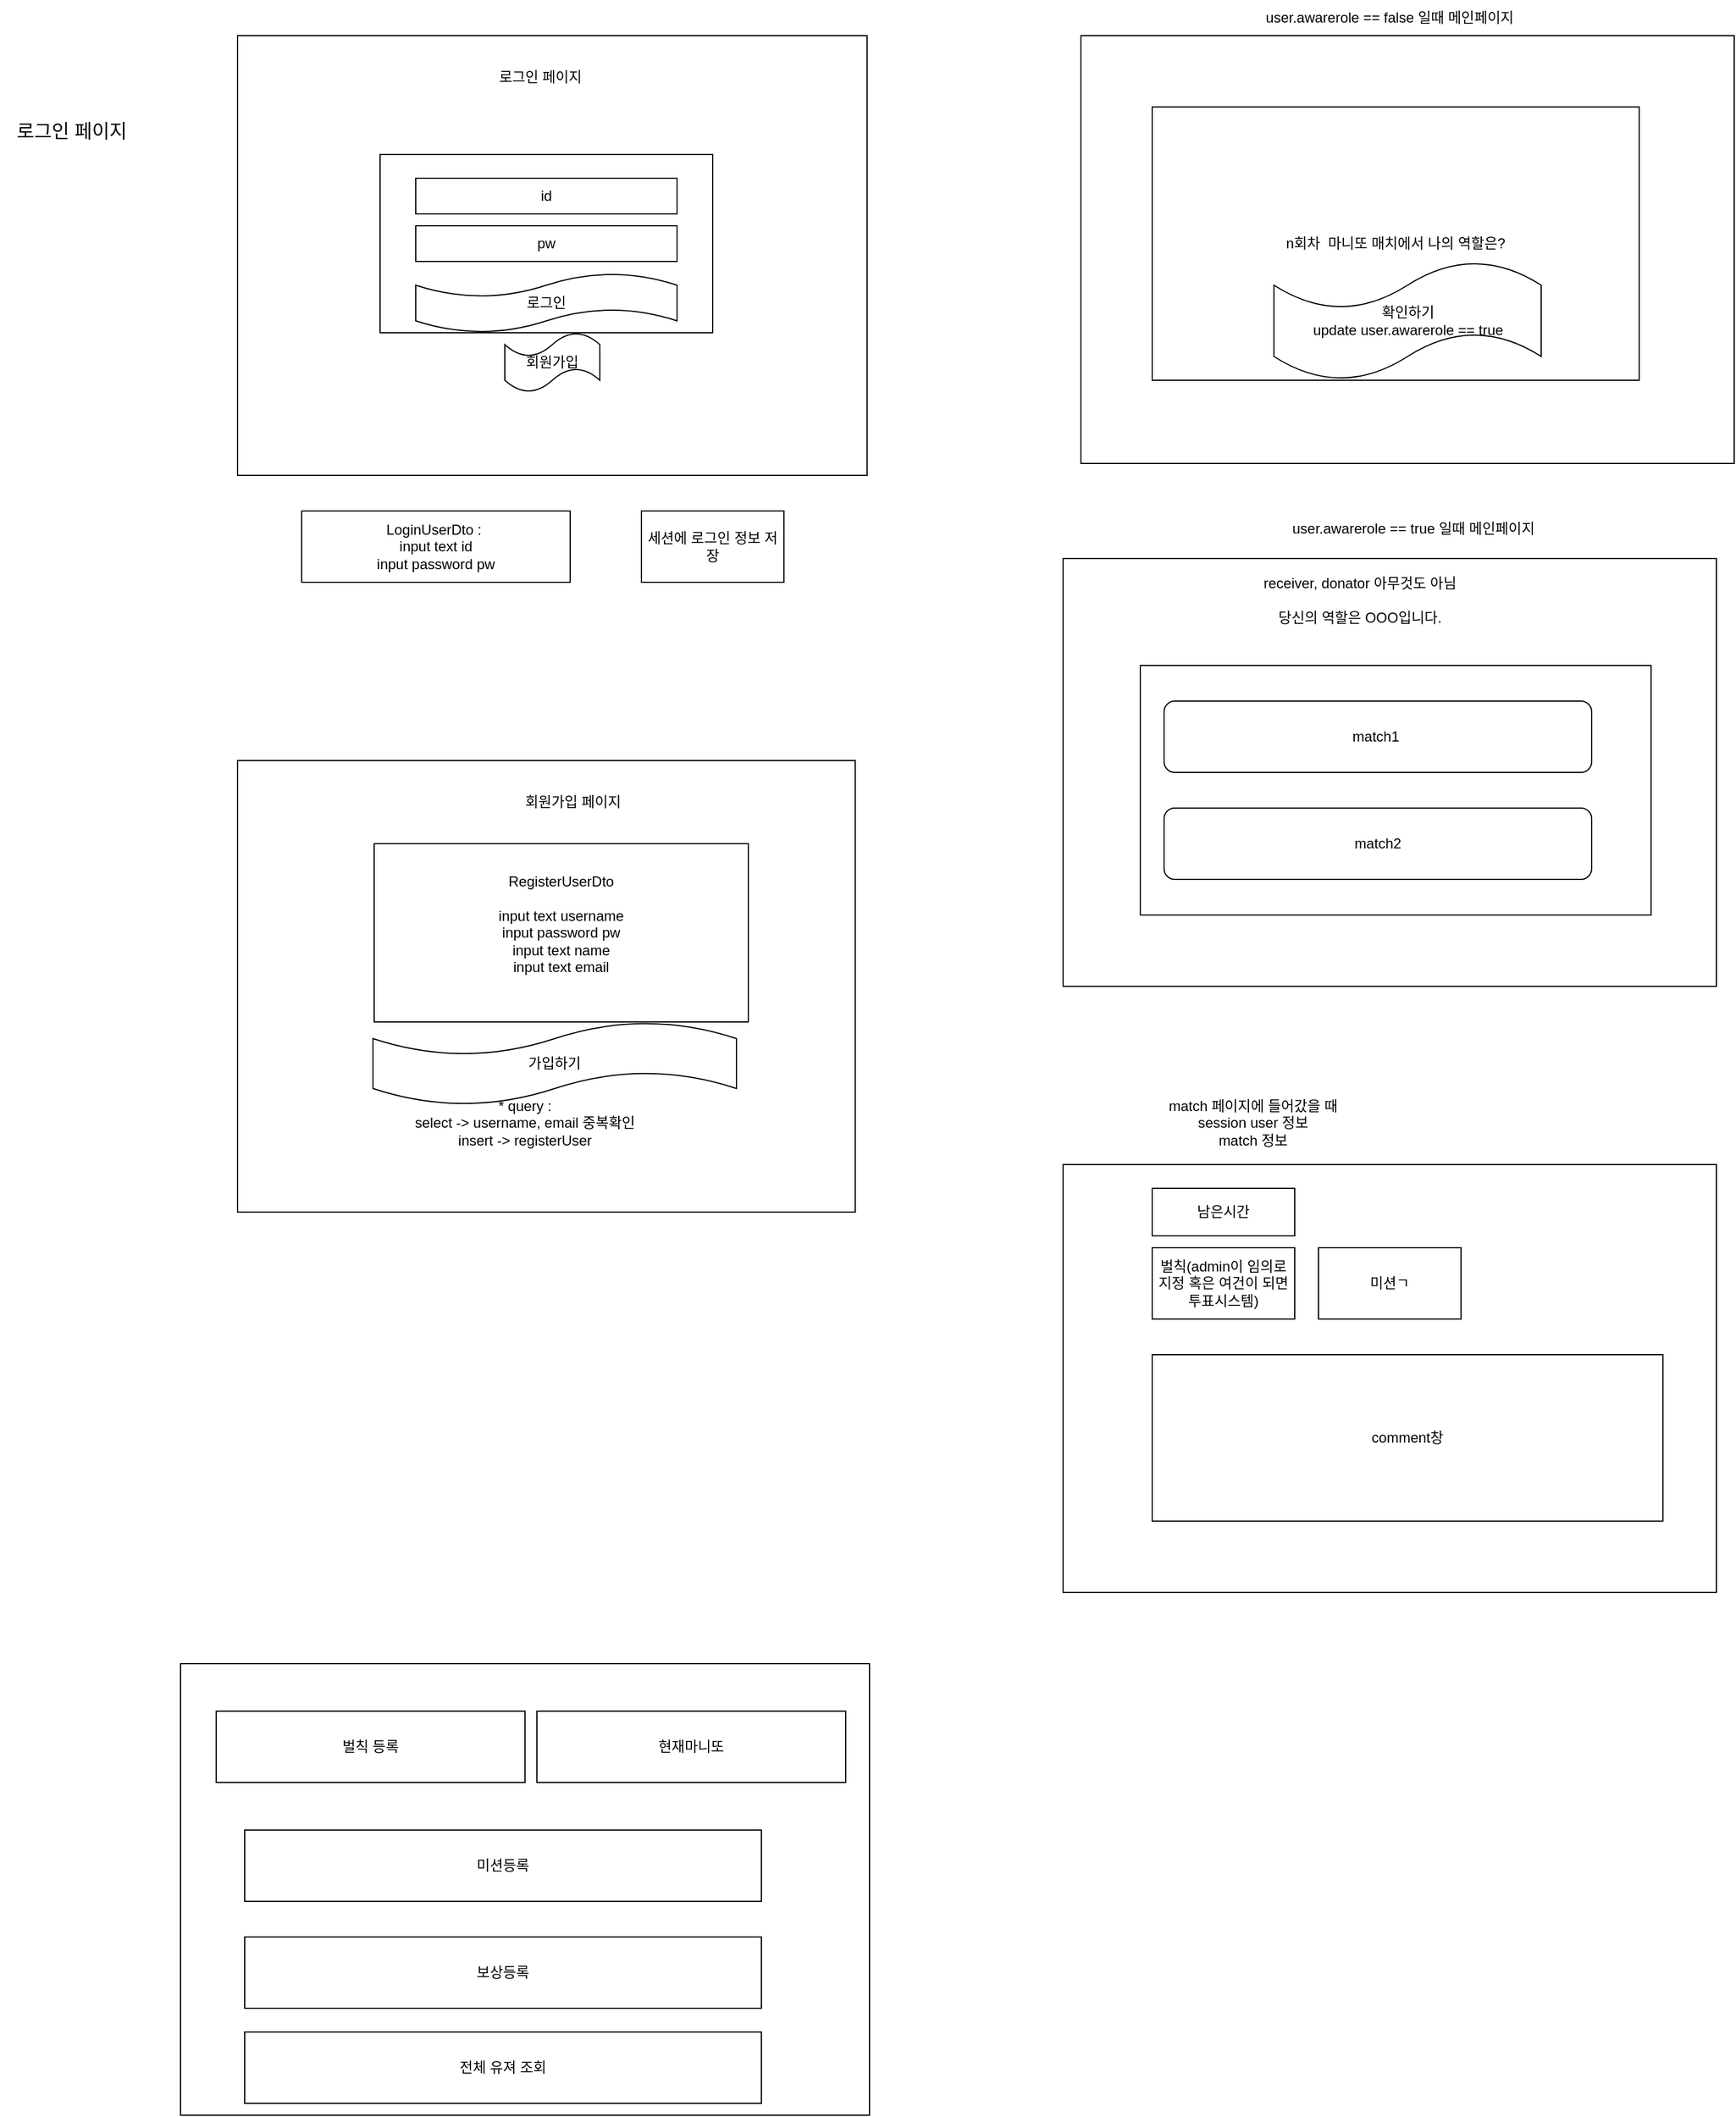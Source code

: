 <mxfile version="20.8.5" type="device" pages="6"><diagram id="23iRSUPoRavnBvh4doch" name="Page-1"><mxGraphModel dx="3354" dy="1836" grid="1" gridSize="10" guides="1" tooltips="1" connect="1" arrows="1" fold="1" page="1" pageScale="1" pageWidth="827" pageHeight="1169" math="0" shadow="0"><root><mxCell id="0"/><mxCell id="1" parent="0"/><mxCell id="2" value="" style="rounded=0;whiteSpace=wrap;html=1;" parent="1" vertex="1"><mxGeometry x="240" y="70" width="530" height="370" as="geometry"/></mxCell><mxCell id="3" value="로그인 페이지" style="text;html=1;strokeColor=none;fillColor=none;align=center;verticalAlign=middle;whiteSpace=wrap;rounded=0;" parent="1" vertex="1"><mxGeometry x="450" y="90" width="90" height="30" as="geometry"/></mxCell><mxCell id="4" value="" style="rounded=0;whiteSpace=wrap;html=1;" parent="1" vertex="1"><mxGeometry x="360" y="170" width="280" height="150" as="geometry"/></mxCell><mxCell id="5" value="id" style="rounded=0;whiteSpace=wrap;html=1;" parent="1" vertex="1"><mxGeometry x="390" y="190" width="220" height="30" as="geometry"/></mxCell><mxCell id="6" value="pw" style="rounded=0;whiteSpace=wrap;html=1;" parent="1" vertex="1"><mxGeometry x="390" y="230" width="220" height="30" as="geometry"/></mxCell><mxCell id="7" value="로그인" style="shape=tape;whiteSpace=wrap;html=1;" parent="1" vertex="1"><mxGeometry x="390" y="270" width="220" height="50" as="geometry"/></mxCell><mxCell id="8" value="회원가입" style="shape=tape;whiteSpace=wrap;html=1;" parent="1" vertex="1"><mxGeometry x="465" y="320" width="80" height="50" as="geometry"/></mxCell><mxCell id="9" value="LoginUserDto :&amp;nbsp;&lt;br&gt;input text id&lt;br&gt;input password pw" style="whiteSpace=wrap;html=1;" parent="1" vertex="1"><mxGeometry x="294" y="470" width="226" height="60" as="geometry"/></mxCell><mxCell id="10" value="" style="rounded=0;whiteSpace=wrap;html=1;" parent="1" vertex="1"><mxGeometry x="240" y="680" width="520" height="380" as="geometry"/></mxCell><mxCell id="11" value="회원가입 페이지" style="text;html=1;strokeColor=none;fillColor=none;align=center;verticalAlign=middle;whiteSpace=wrap;rounded=0;" parent="1" vertex="1"><mxGeometry x="475" y="700" width="95" height="30" as="geometry"/></mxCell><mxCell id="12" value="RegisterUserDto&lt;br&gt;&lt;br&gt;input text username&lt;br&gt;input password pw&lt;br&gt;input text name&lt;br&gt;input text email&lt;br&gt;&amp;nbsp;" style="rounded=0;whiteSpace=wrap;html=1;" parent="1" vertex="1"><mxGeometry x="355" y="750" width="315" height="150" as="geometry"/></mxCell><mxCell id="13" value="가입하기" style="shape=tape;whiteSpace=wrap;html=1;" parent="1" vertex="1"><mxGeometry x="354" y="900" width="306" height="70" as="geometry"/></mxCell><mxCell id="14" value="* query : &lt;br&gt;select -&amp;gt; username, email 중복확인&lt;br&gt;insert -&amp;gt; registerUser" style="text;html=1;strokeColor=none;fillColor=none;align=center;verticalAlign=middle;whiteSpace=wrap;rounded=0;" parent="1" vertex="1"><mxGeometry x="354" y="970" width="256" height="30" as="geometry"/></mxCell><mxCell id="15" value="" style="rounded=0;whiteSpace=wrap;html=1;" parent="1" vertex="1"><mxGeometry x="950" y="70" width="550" height="360" as="geometry"/></mxCell><mxCell id="16" value="세션에 로그인 정보 저장" style="whiteSpace=wrap;html=1;" parent="1" vertex="1"><mxGeometry x="580" y="470" width="120" height="60" as="geometry"/></mxCell><mxCell id="17" value="user.awarerole == false 일때 메인페이지" style="text;html=1;strokeColor=none;fillColor=none;align=center;verticalAlign=middle;whiteSpace=wrap;rounded=0;" parent="1" vertex="1"><mxGeometry x="1050" y="40" width="320" height="30" as="geometry"/></mxCell><mxCell id="18" value="n회차&amp;nbsp; 마니또 매치에서 나의 역할은?" style="rounded=0;whiteSpace=wrap;html=1;" parent="1" vertex="1"><mxGeometry x="1010" y="130" width="410" height="230" as="geometry"/></mxCell><mxCell id="19" value="확인하기&lt;br&gt;update user.awarerole == true" style="shape=tape;whiteSpace=wrap;html=1;" parent="1" vertex="1"><mxGeometry x="1112.5" y="260" width="225" height="100" as="geometry"/></mxCell><mxCell id="20" value="user.awarerole == true 일때 메인페이지" style="text;html=1;strokeColor=none;fillColor=none;align=center;verticalAlign=middle;whiteSpace=wrap;rounded=0;" parent="1" vertex="1"><mxGeometry x="1070" y="470" width="320" height="30" as="geometry"/></mxCell><mxCell id="21" value="" style="rounded=0;whiteSpace=wrap;html=1;" parent="1" vertex="1"><mxGeometry x="935" y="510" width="550" height="360" as="geometry"/></mxCell><mxCell id="22" value="receiver, donator 아무것도 아님&lt;br&gt;&lt;br&gt;당신의 역할은 OOO입니다." style="text;html=1;strokeColor=none;fillColor=none;align=center;verticalAlign=middle;whiteSpace=wrap;rounded=0;" parent="1" vertex="1"><mxGeometry x="1040" y="530" width="290" height="30" as="geometry"/></mxCell><mxCell id="23" value="" style="rounded=0;whiteSpace=wrap;html=1;" parent="1" vertex="1"><mxGeometry x="1000" y="600" width="430" height="210" as="geometry"/></mxCell><mxCell id="24" value="match1&amp;nbsp;" style="rounded=1;whiteSpace=wrap;html=1;" parent="1" vertex="1"><mxGeometry x="1020" y="630" width="360" height="60" as="geometry"/></mxCell><mxCell id="25" value="match2" style="rounded=1;whiteSpace=wrap;html=1;" parent="1" vertex="1"><mxGeometry x="1020" y="720" width="360" height="60" as="geometry"/></mxCell><mxCell id="26" value="" style="rounded=0;whiteSpace=wrap;html=1;" parent="1" vertex="1"><mxGeometry x="935" y="1020" width="550" height="360" as="geometry"/></mxCell><mxCell id="27" value="match 페이지에 들어갔을 때&lt;br&gt;session user 정보&lt;br&gt;match 정보" style="text;html=1;strokeColor=none;fillColor=none;align=center;verticalAlign=middle;whiteSpace=wrap;rounded=0;" parent="1" vertex="1"><mxGeometry x="930" y="970" width="330" height="30" as="geometry"/></mxCell><mxCell id="28" value="comment창" style="rounded=0;whiteSpace=wrap;html=1;" parent="1" vertex="1"><mxGeometry x="1010" y="1180" width="430" height="140" as="geometry"/></mxCell><mxCell id="29" value="벌칙(admin이 임의로 지정 혹은 여건이 되면 투표시스템)" style="rounded=0;whiteSpace=wrap;html=1;" parent="1" vertex="1"><mxGeometry x="1010" y="1090" width="120" height="60" as="geometry"/></mxCell><mxCell id="30" value="미션ㄱ" style="rounded=0;whiteSpace=wrap;html=1;" parent="1" vertex="1"><mxGeometry x="1150" y="1090" width="120" height="60" as="geometry"/></mxCell><mxCell id="31" value="남은시간" style="rounded=0;whiteSpace=wrap;html=1;" parent="1" vertex="1"><mxGeometry x="1010" y="1040" width="120" height="40" as="geometry"/></mxCell><mxCell id="32" value="" style="rounded=0;whiteSpace=wrap;html=1;" parent="1" vertex="1"><mxGeometry x="192" y="1440" width="580" height="380" as="geometry"/></mxCell><mxCell id="33" value="벌칙 등록" style="rounded=0;whiteSpace=wrap;html=1;" parent="1" vertex="1"><mxGeometry x="222" y="1480" width="260" height="60" as="geometry"/></mxCell><mxCell id="34" value="미션등록" style="rounded=0;whiteSpace=wrap;html=1;" parent="1" vertex="1"><mxGeometry x="246" y="1580" width="435" height="60" as="geometry"/></mxCell><mxCell id="35" value="보상등록" style="rounded=0;whiteSpace=wrap;html=1;" parent="1" vertex="1"><mxGeometry x="246" y="1670" width="435" height="60" as="geometry"/></mxCell><mxCell id="36" value="전체 유져 조회" style="rounded=0;whiteSpace=wrap;html=1;" parent="1" vertex="1"><mxGeometry x="246" y="1750" width="435" height="60" as="geometry"/></mxCell><mxCell id="37" value="현재마니또" style="rounded=0;whiteSpace=wrap;html=1;" parent="1" vertex="1"><mxGeometry x="492" y="1480" width="260" height="60" as="geometry"/></mxCell><mxCell id="0B3dXu99Qhf_Onf5iQ7D-37" value="&lt;font style=&quot;font-size: 16px;&quot;&gt;로그인 페이지&lt;/font&gt;" style="text;html=1;align=center;verticalAlign=middle;resizable=0;points=[];autosize=1;strokeColor=none;fillColor=none;" vertex="1" parent="1"><mxGeometry x="40" y="135" width="120" height="30" as="geometry"/></mxCell></root></mxGraphModel></diagram><diagram id="4mNTQO7juNZClHotM8ff" name="프레임"><mxGraphModel dx="4181" dy="1836" grid="1" gridSize="10" guides="1" tooltips="1" connect="1" arrows="1" fold="1" page="1" pageScale="1" pageWidth="827" pageHeight="1169" math="0" shadow="0"><root><mxCell id="0"/><mxCell id="1" parent="0"/><mxCell id="AnjMaQsSXVpKqBYSPPNh-2" value="페이지 프레임" style="text;html=1;align=center;verticalAlign=middle;resizable=0;points=[];autosize=1;strokeColor=none;fillColor=none;fontSize=16;" vertex="1" parent="1"><mxGeometry x="350" y="30" width="120" height="30" as="geometry"/></mxCell><mxCell id="AnjMaQsSXVpKqBYSPPNh-3" value="" style="rounded=0;whiteSpace=wrap;html=1;fontSize=16;" vertex="1" parent="1"><mxGeometry x="-120" y="130" width="1080" height="780" as="geometry"/></mxCell><mxCell id="AnjMaQsSXVpKqBYSPPNh-7" style="edgeStyle=orthogonalEdgeStyle;rounded=0;orthogonalLoop=1;jettySize=auto;html=1;exitX=1;exitY=0.5;exitDx=0;exitDy=0;fontSize=16;" edge="1" parent="1" source="AnjMaQsSXVpKqBYSPPNh-4"><mxGeometry relative="1" as="geometry"><mxPoint x="1140" y="195" as="targetPoint"/></mxGeometry></mxCell><mxCell id="AnjMaQsSXVpKqBYSPPNh-4" value="header" style="rounded=1;whiteSpace=wrap;html=1;fontSize=16;" vertex="1" parent="1"><mxGeometry x="-110" y="150" width="1050" height="90" as="geometry"/></mxCell><mxCell id="AnjMaQsSXVpKqBYSPPNh-9" style="edgeStyle=orthogonalEdgeStyle;rounded=0;orthogonalLoop=1;jettySize=auto;html=1;exitX=1;exitY=0.5;exitDx=0;exitDy=0;fontSize=16;" edge="1" parent="1" source="AnjMaQsSXVpKqBYSPPNh-5"><mxGeometry relative="1" as="geometry"><mxPoint x="1160" y="830" as="targetPoint"/></mxGeometry></mxCell><mxCell id="AnjMaQsSXVpKqBYSPPNh-5" value="footer" style="rounded=1;whiteSpace=wrap;html=1;fontSize=16;" vertex="1" parent="1"><mxGeometry x="-110" y="760" width="1050" height="140" as="geometry"/></mxCell><mxCell id="AnjMaQsSXVpKqBYSPPNh-8" value="&lt;ul&gt;&lt;li&gt;로고 및 서비스명&lt;/li&gt;&lt;li&gt;홈으로 이동 링크&lt;/li&gt;&lt;/ul&gt;&lt;p&gt;&lt;/p&gt;" style="text;html=1;strokeColor=none;fillColor=none;spacing=5;spacingTop=-20;whiteSpace=wrap;overflow=hidden;rounded=0;fontSize=16;" vertex="1" parent="1"><mxGeometry x="1200" y="170" width="190" height="60" as="geometry"/></mxCell><mxCell id="AnjMaQsSXVpKqBYSPPNh-12" value="&lt;ul&gt;&lt;li&gt;프로젝트 정보&lt;/li&gt;&lt;/ul&gt;&lt;p&gt;&lt;/p&gt;" style="text;html=1;strokeColor=none;fillColor=none;spacing=5;spacingTop=-20;whiteSpace=wrap;overflow=hidden;rounded=0;fontSize=16;" vertex="1" parent="1"><mxGeometry x="1180" y="810" width="190" height="60" as="geometry"/></mxCell><mxCell id="reh_7Vf4XwmfjQZg1P0A-9" value="body" style="rounded=1;whiteSpace=wrap;html=1;fontSize=16;" vertex="1" parent="1"><mxGeometry x="-110" y="250" width="1040" height="500" as="geometry"/></mxCell><mxCell id="kGAB_yHmhg3LmENd16qx-1" style="edgeStyle=orthogonalEdgeStyle;rounded=0;orthogonalLoop=1;jettySize=auto;html=1;fontSize=16;" edge="1" parent="1" source="kGAB_yHmhg3LmENd16qx-2"><mxGeometry relative="1" as="geometry"><mxPoint x="-610" y="310" as="targetPoint"/></mxGeometry></mxCell><mxCell id="kGAB_yHmhg3LmENd16qx-2" value="" style="shape=document;whiteSpace=wrap;html=1;boundedLbl=1;fontSize=16;" vertex="1" parent="1"><mxGeometry x="-780" y="270" width="120" height="80" as="geometry"/></mxCell><mxCell id="kGAB_yHmhg3LmENd16qx-3" value="input" style="text;html=1;align=center;verticalAlign=middle;resizable=0;points=[];autosize=1;strokeColor=none;fillColor=none;fontSize=16;" vertex="1" parent="1"><mxGeometry x="-590" y="295" width="60" height="30" as="geometry"/></mxCell><mxCell id="kGAB_yHmhg3LmENd16qx-4" style="edgeStyle=orthogonalEdgeStyle;rounded=0;orthogonalLoop=1;jettySize=auto;html=1;exitX=1;exitY=0.5;exitDx=0;exitDy=0;fontSize=16;" edge="1" parent="1" source="kGAB_yHmhg3LmENd16qx-5"><mxGeometry relative="1" as="geometry"><mxPoint x="-610" y="420" as="targetPoint"/></mxGeometry></mxCell><mxCell id="kGAB_yHmhg3LmENd16qx-5" value="" style="shape=hexagon;perimeter=hexagonPerimeter2;whiteSpace=wrap;html=1;fixedSize=1;fontSize=16;" vertex="1" parent="1"><mxGeometry x="-790" y="380" width="130" height="80" as="geometry"/></mxCell><mxCell id="kGAB_yHmhg3LmENd16qx-6" value="button" style="text;html=1;align=center;verticalAlign=middle;resizable=0;points=[];autosize=1;strokeColor=none;fillColor=none;fontSize=16;" vertex="1" parent="1"><mxGeometry x="-595" y="405" width="70" height="30" as="geometry"/></mxCell></root></mxGraphModel></diagram><diagram id="QRSBZpA_Lct_EclklToH" name="로그인"><mxGraphModel dx="4181" dy="1836" grid="1" gridSize="10" guides="1" tooltips="1" connect="1" arrows="1" fold="1" page="1" pageScale="1" pageWidth="827" pageHeight="1169" math="0" shadow="0"><root><mxCell id="0"/><mxCell id="1" parent="0"/><mxCell id="-F4wy3UN16RSqaIKvrzK-1" value="로그인 페이지" style="text;html=1;align=center;verticalAlign=middle;resizable=0;points=[];autosize=1;strokeColor=none;fillColor=none;fontSize=16;" vertex="1" parent="1"><mxGeometry x="350" y="30" width="120" height="30" as="geometry"/></mxCell><mxCell id="-F4wy3UN16RSqaIKvrzK-2" value="" style="rounded=0;whiteSpace=wrap;html=1;fontSize=16;" vertex="1" parent="1"><mxGeometry x="-120" y="130" width="1080" height="780" as="geometry"/></mxCell><mxCell id="-F4wy3UN16RSqaIKvrzK-4" value="header" style="rounded=1;whiteSpace=wrap;html=1;fontSize=16;" vertex="1" parent="1"><mxGeometry x="-110" y="150" width="1050" height="90" as="geometry"/></mxCell><mxCell id="-F4wy3UN16RSqaIKvrzK-6" value="footer" style="rounded=1;whiteSpace=wrap;html=1;fontSize=16;" vertex="1" parent="1"><mxGeometry x="-110" y="760" width="1050" height="140" as="geometry"/></mxCell><mxCell id="x5-NEqW7qYrtf67aH3S_-1" value="" style="rounded=1;whiteSpace=wrap;html=1;fontSize=16;" vertex="1" parent="1"><mxGeometry x="-110" y="250" width="1040" height="500" as="geometry"/></mxCell><mxCell id="x5-NEqW7qYrtf67aH3S_-2" value="" style="rounded=0;whiteSpace=wrap;html=1;fontSize=16;" vertex="1" parent="1"><mxGeometry x="140" y="260" width="560" height="480" as="geometry"/></mxCell><mxCell id="x5-NEqW7qYrtf67aH3S_-4" value="username" style="shape=document;whiteSpace=wrap;html=1;boundedLbl=1;fontSize=16;size=0.25;" vertex="1" parent="1"><mxGeometry x="190" y="290" width="460" height="80" as="geometry"/></mxCell><mxCell id="x5-NEqW7qYrtf67aH3S_-7" style="edgeStyle=orthogonalEdgeStyle;rounded=0;orthogonalLoop=1;jettySize=auto;html=1;fontSize=16;" edge="1" parent="1" source="x5-NEqW7qYrtf67aH3S_-6"><mxGeometry relative="1" as="geometry"><mxPoint x="-610" y="310" as="targetPoint"/></mxGeometry></mxCell><mxCell id="x5-NEqW7qYrtf67aH3S_-6" value="" style="shape=document;whiteSpace=wrap;html=1;boundedLbl=1;fontSize=16;" vertex="1" parent="1"><mxGeometry x="-780" y="270" width="120" height="80" as="geometry"/></mxCell><mxCell id="x5-NEqW7qYrtf67aH3S_-8" value="input" style="text;html=1;align=center;verticalAlign=middle;resizable=0;points=[];autosize=1;strokeColor=none;fillColor=none;fontSize=16;" vertex="1" parent="1"><mxGeometry x="-590" y="295" width="60" height="30" as="geometry"/></mxCell><mxCell id="x5-NEqW7qYrtf67aH3S_-10" style="edgeStyle=orthogonalEdgeStyle;rounded=0;orthogonalLoop=1;jettySize=auto;html=1;exitX=1;exitY=0.5;exitDx=0;exitDy=0;fontSize=16;" edge="1" parent="1" source="x5-NEqW7qYrtf67aH3S_-9"><mxGeometry relative="1" as="geometry"><mxPoint x="-610" y="420" as="targetPoint"/></mxGeometry></mxCell><mxCell id="x5-NEqW7qYrtf67aH3S_-9" value="" style="shape=hexagon;perimeter=hexagonPerimeter2;whiteSpace=wrap;html=1;fixedSize=1;fontSize=16;" vertex="1" parent="1"><mxGeometry x="-790" y="380" width="130" height="80" as="geometry"/></mxCell><mxCell id="x5-NEqW7qYrtf67aH3S_-11" value="button" style="text;html=1;align=center;verticalAlign=middle;resizable=0;points=[];autosize=1;strokeColor=none;fillColor=none;fontSize=16;" vertex="1" parent="1"><mxGeometry x="-595" y="405" width="70" height="30" as="geometry"/></mxCell><mxCell id="U0UGJf5Y4poM5ICWiE9I-1" value="password" style="shape=document;whiteSpace=wrap;html=1;boundedLbl=1;fontSize=16;size=0.25;" vertex="1" parent="1"><mxGeometry x="190" y="400" width="460" height="80" as="geometry"/></mxCell><mxCell id="U0UGJf5Y4poM5ICWiE9I-2" value="로그인" style="shape=hexagon;perimeter=hexagonPerimeter2;whiteSpace=wrap;html=1;fixedSize=1;fontSize=16;" vertex="1" parent="1"><mxGeometry x="190" y="585" width="460" height="45" as="geometry"/></mxCell><mxCell id="U0UGJf5Y4poM5ICWiE9I-3" value="회원가입" style="shape=hexagon;perimeter=hexagonPerimeter2;whiteSpace=wrap;html=1;fixedSize=1;fontSize=16;" vertex="1" parent="1"><mxGeometry x="190" y="640" width="460" height="50" as="geometry"/></mxCell><mxCell id="Wxz_BfyEDIiqr-9rNyxY-53" value="Login Form(UserLoginDto)" style="shape=table;startSize=30;container=1;collapsible=0;childLayout=tableLayout;fontSize=16;" vertex="1" parent="1"><mxGeometry x="1060" y="140" width="545" height="170" as="geometry"/></mxCell><mxCell id="Wxz_BfyEDIiqr-9rNyxY-54" value="" style="shape=tableRow;horizontal=0;startSize=0;swimlaneHead=0;swimlaneBody=0;strokeColor=inherit;top=0;left=0;bottom=0;right=0;collapsible=0;dropTarget=0;fillColor=none;points=[[0,0.5],[1,0.5]];portConstraint=eastwest;fontSize=16;" vertex="1" parent="Wxz_BfyEDIiqr-9rNyxY-53"><mxGeometry y="30" width="545" height="47" as="geometry"/></mxCell><mxCell id="Wxz_BfyEDIiqr-9rNyxY-55" value="property" style="shape=partialRectangle;html=1;whiteSpace=wrap;connectable=0;strokeColor=inherit;overflow=hidden;fillColor=none;top=0;left=0;bottom=0;right=0;pointerEvents=1;fontSize=16;" vertex="1" parent="Wxz_BfyEDIiqr-9rNyxY-54"><mxGeometry width="136" height="47" as="geometry"><mxRectangle width="136" height="47" as="alternateBounds"/></mxGeometry></mxCell><mxCell id="Wxz_BfyEDIiqr-9rNyxY-56" value="type" style="shape=partialRectangle;html=1;whiteSpace=wrap;connectable=0;strokeColor=inherit;overflow=hidden;fillColor=none;top=0;left=0;bottom=0;right=0;pointerEvents=1;fontSize=16;" vertex="1" parent="Wxz_BfyEDIiqr-9rNyxY-54"><mxGeometry x="136" width="137" height="47" as="geometry"><mxRectangle width="137" height="47" as="alternateBounds"/></mxGeometry></mxCell><mxCell id="Wxz_BfyEDIiqr-9rNyxY-57" value="id" style="shape=partialRectangle;html=1;whiteSpace=wrap;connectable=0;strokeColor=inherit;overflow=hidden;fillColor=none;top=0;left=0;bottom=0;right=0;pointerEvents=1;fontSize=16;" vertex="1" parent="Wxz_BfyEDIiqr-9rNyxY-54"><mxGeometry x="273" width="136" height="47" as="geometry"><mxRectangle width="136" height="47" as="alternateBounds"/></mxGeometry></mxCell><mxCell id="Wxz_BfyEDIiqr-9rNyxY-70" value="name" style="shape=partialRectangle;html=1;whiteSpace=wrap;connectable=0;strokeColor=inherit;overflow=hidden;fillColor=none;top=0;left=0;bottom=0;right=0;pointerEvents=1;fontSize=16;" vertex="1" parent="Wxz_BfyEDIiqr-9rNyxY-54"><mxGeometry x="409" width="136" height="47" as="geometry"><mxRectangle width="136" height="47" as="alternateBounds"/></mxGeometry></mxCell><mxCell id="Wxz_BfyEDIiqr-9rNyxY-58" value="" style="shape=tableRow;horizontal=0;startSize=0;swimlaneHead=0;swimlaneBody=0;strokeColor=inherit;top=0;left=0;bottom=0;right=0;collapsible=0;dropTarget=0;fillColor=none;points=[[0,0.5],[1,0.5]];portConstraint=eastwest;fontSize=16;" vertex="1" parent="Wxz_BfyEDIiqr-9rNyxY-53"><mxGeometry y="77" width="545" height="46" as="geometry"/></mxCell><mxCell id="Wxz_BfyEDIiqr-9rNyxY-59" value="String username" style="shape=partialRectangle;html=1;whiteSpace=wrap;connectable=0;strokeColor=inherit;overflow=hidden;fillColor=none;top=0;left=0;bottom=0;right=0;pointerEvents=1;fontSize=16;" vertex="1" parent="Wxz_BfyEDIiqr-9rNyxY-58"><mxGeometry width="136" height="46" as="geometry"><mxRectangle width="136" height="46" as="alternateBounds"/></mxGeometry></mxCell><mxCell id="Wxz_BfyEDIiqr-9rNyxY-60" value="text" style="shape=partialRectangle;html=1;whiteSpace=wrap;connectable=0;strokeColor=inherit;overflow=hidden;fillColor=none;top=0;left=0;bottom=0;right=0;pointerEvents=1;fontSize=16;" vertex="1" parent="Wxz_BfyEDIiqr-9rNyxY-58"><mxGeometry x="136" width="137" height="46" as="geometry"><mxRectangle width="137" height="46" as="alternateBounds"/></mxGeometry></mxCell><mxCell id="Wxz_BfyEDIiqr-9rNyxY-61" value="username" style="shape=partialRectangle;html=1;whiteSpace=wrap;connectable=0;strokeColor=inherit;overflow=hidden;fillColor=none;top=0;left=0;bottom=0;right=0;pointerEvents=1;fontSize=16;" vertex="1" parent="Wxz_BfyEDIiqr-9rNyxY-58"><mxGeometry x="273" width="136" height="46" as="geometry"><mxRectangle width="136" height="46" as="alternateBounds"/></mxGeometry></mxCell><mxCell id="Wxz_BfyEDIiqr-9rNyxY-71" value="username" style="shape=partialRectangle;html=1;whiteSpace=wrap;connectable=0;strokeColor=inherit;overflow=hidden;fillColor=none;top=0;left=0;bottom=0;right=0;pointerEvents=1;fontSize=16;" vertex="1" parent="Wxz_BfyEDIiqr-9rNyxY-58"><mxGeometry x="409" width="136" height="46" as="geometry"><mxRectangle width="136" height="46" as="alternateBounds"/></mxGeometry></mxCell><mxCell id="Wxz_BfyEDIiqr-9rNyxY-62" value="" style="shape=tableRow;horizontal=0;startSize=0;swimlaneHead=0;swimlaneBody=0;strokeColor=inherit;top=0;left=0;bottom=0;right=0;collapsible=0;dropTarget=0;fillColor=none;points=[[0,0.5],[1,0.5]];portConstraint=eastwest;fontSize=16;" vertex="1" parent="Wxz_BfyEDIiqr-9rNyxY-53"><mxGeometry y="123" width="545" height="47" as="geometry"/></mxCell><mxCell id="Wxz_BfyEDIiqr-9rNyxY-63" value="String password" style="shape=partialRectangle;html=1;whiteSpace=wrap;connectable=0;strokeColor=inherit;overflow=hidden;fillColor=none;top=0;left=0;bottom=0;right=0;pointerEvents=1;fontSize=16;" vertex="1" parent="Wxz_BfyEDIiqr-9rNyxY-62"><mxGeometry width="136" height="47" as="geometry"><mxRectangle width="136" height="47" as="alternateBounds"/></mxGeometry></mxCell><mxCell id="Wxz_BfyEDIiqr-9rNyxY-64" value="password" style="shape=partialRectangle;html=1;whiteSpace=wrap;connectable=0;strokeColor=inherit;overflow=hidden;fillColor=none;top=0;left=0;bottom=0;right=0;pointerEvents=1;fontSize=16;" vertex="1" parent="Wxz_BfyEDIiqr-9rNyxY-62"><mxGeometry x="136" width="137" height="47" as="geometry"><mxRectangle width="137" height="47" as="alternateBounds"/></mxGeometry></mxCell><mxCell id="Wxz_BfyEDIiqr-9rNyxY-65" value="password" style="shape=partialRectangle;html=1;whiteSpace=wrap;connectable=0;strokeColor=inherit;overflow=hidden;fillColor=none;top=0;left=0;bottom=0;right=0;pointerEvents=1;fontSize=16;" vertex="1" parent="Wxz_BfyEDIiqr-9rNyxY-62"><mxGeometry x="273" width="136" height="47" as="geometry"><mxRectangle width="136" height="47" as="alternateBounds"/></mxGeometry></mxCell><mxCell id="Wxz_BfyEDIiqr-9rNyxY-72" value="password" style="shape=partialRectangle;html=1;whiteSpace=wrap;connectable=0;strokeColor=inherit;overflow=hidden;fillColor=none;top=0;left=0;bottom=0;right=0;pointerEvents=1;fontSize=16;" vertex="1" parent="Wxz_BfyEDIiqr-9rNyxY-62"><mxGeometry x="409" width="136" height="47" as="geometry"><mxRectangle width="136" height="47" as="alternateBounds"/></mxGeometry></mxCell><mxCell id="Wxz_BfyEDIiqr-9rNyxY-74" value="Queries" style="text;html=1;align=left;verticalAlign=middle;resizable=0;points=[];autosize=1;strokeColor=none;fillColor=none;fontSize=21;" vertex="1" parent="1"><mxGeometry x="1080" y="395" width="100" height="40" as="geometry"/></mxCell><mxCell id="Wxz_BfyEDIiqr-9rNyxY-76" value="&lt;ul&gt;&lt;li&gt;아이디 및 패스워드 일치 확인&lt;/li&gt;&lt;ul&gt;&lt;li&gt;username을 통한 User 레코드 쿼리&lt;/li&gt;&lt;/ul&gt;&lt;/ul&gt;" style="text;html=1;strokeColor=none;fillColor=none;align=left;verticalAlign=middle;whiteSpace=wrap;rounded=0;fontSize=15;spacingTop=0;spacing=7;" vertex="1" parent="1"><mxGeometry x="1070" y="460" width="530" height="30" as="geometry"/></mxCell><mxCell id="Wxz_BfyEDIiqr-9rNyxY-77" value="Logics" style="text;html=1;align=left;verticalAlign=middle;resizable=0;points=[];autosize=1;strokeColor=none;fillColor=none;fontSize=21;" vertex="1" parent="1"><mxGeometry x="1080" y="617.5" width="80" height="40" as="geometry"/></mxCell><mxCell id="Wxz_BfyEDIiqr-9rNyxY-78" value="&lt;ul&gt;&lt;li&gt;로그인 성공시&amp;nbsp;&lt;/li&gt;&lt;ul&gt;&lt;li&gt;세션에 유저 정보(UserInfoDto) 저장&lt;/li&gt;&lt;li&gt;메인페이지로 이동&lt;/li&gt;&lt;/ul&gt;&lt;li&gt;로그인 실패&lt;/li&gt;&lt;ul&gt;&lt;li&gt;username을 통한 쿼리 결과 == null =&amp;gt;&amp;nbsp; NotFoundUserException&lt;/li&gt;&lt;li&gt;password 불일치 =&amp;gt; IncorrectPasswordException&lt;/li&gt;&lt;li&gt;페이지 이동 x&lt;/li&gt;&lt;/ul&gt;&lt;/ul&gt;" style="text;html=1;strokeColor=none;fillColor=none;align=left;verticalAlign=middle;whiteSpace=wrap;rounded=0;fontSize=15;spacingTop=0;spacing=7;" vertex="1" parent="1"><mxGeometry x="1070" y="682.5" width="530" height="217.5" as="geometry"/></mxCell></root></mxGraphModel></diagram><diagram name="회원가입 페이지" id="esKSxVU1elcJiOT8YqNV"><mxGraphModel dx="4181" dy="1836" grid="1" gridSize="10" guides="1" tooltips="1" connect="1" arrows="1" fold="1" page="1" pageScale="1" pageWidth="827" pageHeight="1169" math="0" shadow="0"><root><mxCell id="2vmJbiU1WiyQqRJiS45X-0"/><mxCell id="2vmJbiU1WiyQqRJiS45X-1" parent="2vmJbiU1WiyQqRJiS45X-0"/><mxCell id="2vmJbiU1WiyQqRJiS45X-2" value="회원가입 페이지" style="text;html=1;align=center;verticalAlign=middle;resizable=0;points=[];autosize=1;strokeColor=none;fillColor=none;fontSize=16;" vertex="1" parent="2vmJbiU1WiyQqRJiS45X-1"><mxGeometry x="340" y="30" width="140" height="30" as="geometry"/></mxCell><mxCell id="2vmJbiU1WiyQqRJiS45X-3" value="" style="rounded=0;whiteSpace=wrap;html=1;fontSize=16;" vertex="1" parent="2vmJbiU1WiyQqRJiS45X-1"><mxGeometry x="-120" y="130" width="1080" height="780" as="geometry"/></mxCell><mxCell id="2vmJbiU1WiyQqRJiS45X-4" value="header" style="rounded=1;whiteSpace=wrap;html=1;fontSize=16;" vertex="1" parent="2vmJbiU1WiyQqRJiS45X-1"><mxGeometry x="-110" y="150" width="1050" height="90" as="geometry"/></mxCell><mxCell id="2vmJbiU1WiyQqRJiS45X-5" value="footer" style="rounded=1;whiteSpace=wrap;html=1;fontSize=16;" vertex="1" parent="2vmJbiU1WiyQqRJiS45X-1"><mxGeometry x="-110" y="760" width="1050" height="140" as="geometry"/></mxCell><mxCell id="2vmJbiU1WiyQqRJiS45X-6" value="" style="rounded=1;whiteSpace=wrap;html=1;fontSize=16;" vertex="1" parent="2vmJbiU1WiyQqRJiS45X-1"><mxGeometry x="-110" y="250" width="1040" height="500" as="geometry"/></mxCell><mxCell id="2vmJbiU1WiyQqRJiS45X-7" value="" style="rounded=0;whiteSpace=wrap;html=1;fontSize=16;" vertex="1" parent="2vmJbiU1WiyQqRJiS45X-1"><mxGeometry x="140" y="260" width="560" height="480" as="geometry"/></mxCell><mxCell id="2vmJbiU1WiyQqRJiS45X-8" value="username" style="shape=document;whiteSpace=wrap;html=1;boundedLbl=1;fontSize=16;size=0.25;" vertex="1" parent="2vmJbiU1WiyQqRJiS45X-1"><mxGeometry x="190" y="290" width="460" height="50" as="geometry"/></mxCell><mxCell id="2vmJbiU1WiyQqRJiS45X-9" style="edgeStyle=orthogonalEdgeStyle;rounded=0;orthogonalLoop=1;jettySize=auto;html=1;fontSize=16;" edge="1" parent="2vmJbiU1WiyQqRJiS45X-1" source="2vmJbiU1WiyQqRJiS45X-10"><mxGeometry relative="1" as="geometry"><mxPoint x="-610" y="310" as="targetPoint"/></mxGeometry></mxCell><mxCell id="2vmJbiU1WiyQqRJiS45X-10" value="" style="shape=document;whiteSpace=wrap;html=1;boundedLbl=1;fontSize=16;" vertex="1" parent="2vmJbiU1WiyQqRJiS45X-1"><mxGeometry x="-780" y="270" width="120" height="80" as="geometry"/></mxCell><mxCell id="2vmJbiU1WiyQqRJiS45X-11" value="input" style="text;html=1;align=center;verticalAlign=middle;resizable=0;points=[];autosize=1;strokeColor=none;fillColor=none;fontSize=16;" vertex="1" parent="2vmJbiU1WiyQqRJiS45X-1"><mxGeometry x="-590" y="295" width="60" height="30" as="geometry"/></mxCell><mxCell id="2vmJbiU1WiyQqRJiS45X-12" style="edgeStyle=orthogonalEdgeStyle;rounded=0;orthogonalLoop=1;jettySize=auto;html=1;exitX=1;exitY=0.5;exitDx=0;exitDy=0;fontSize=16;" edge="1" parent="2vmJbiU1WiyQqRJiS45X-1" source="2vmJbiU1WiyQqRJiS45X-13"><mxGeometry relative="1" as="geometry"><mxPoint x="-610" y="420" as="targetPoint"/></mxGeometry></mxCell><mxCell id="2vmJbiU1WiyQqRJiS45X-13" value="" style="shape=hexagon;perimeter=hexagonPerimeter2;whiteSpace=wrap;html=1;fixedSize=1;fontSize=16;" vertex="1" parent="2vmJbiU1WiyQqRJiS45X-1"><mxGeometry x="-790" y="380" width="130" height="80" as="geometry"/></mxCell><mxCell id="2vmJbiU1WiyQqRJiS45X-14" value="button" style="text;html=1;align=center;verticalAlign=middle;resizable=0;points=[];autosize=1;strokeColor=none;fillColor=none;fontSize=16;" vertex="1" parent="2vmJbiU1WiyQqRJiS45X-1"><mxGeometry x="-595" y="405" width="70" height="30" as="geometry"/></mxCell><mxCell id="2vmJbiU1WiyQqRJiS45X-17" value="가입 버튼" style="shape=hexagon;perimeter=hexagonPerimeter2;whiteSpace=wrap;html=1;fixedSize=1;fontSize=16;" vertex="1" parent="2vmJbiU1WiyQqRJiS45X-1"><mxGeometry x="190" y="682.5" width="460" height="50" as="geometry"/></mxCell><mxCell id="2vmJbiU1WiyQqRJiS45X-18" value="Register Form(RegisterUserDto)" style="shape=table;startSize=30;container=1;collapsible=0;childLayout=tableLayout;fontSize=16;" vertex="1" parent="2vmJbiU1WiyQqRJiS45X-1"><mxGeometry x="1060" y="140" width="545" height="264" as="geometry"/></mxCell><mxCell id="2vmJbiU1WiyQqRJiS45X-19" value="" style="shape=tableRow;horizontal=0;startSize=0;swimlaneHead=0;swimlaneBody=0;strokeColor=inherit;top=0;left=0;bottom=0;right=0;collapsible=0;dropTarget=0;fillColor=none;points=[[0,0.5],[1,0.5]];portConstraint=eastwest;fontSize=16;" vertex="1" parent="2vmJbiU1WiyQqRJiS45X-18"><mxGeometry y="30" width="545" height="47" as="geometry"/></mxCell><mxCell id="2vmJbiU1WiyQqRJiS45X-20" value="property" style="shape=partialRectangle;html=1;whiteSpace=wrap;connectable=0;strokeColor=inherit;overflow=hidden;fillColor=none;top=0;left=0;bottom=0;right=0;pointerEvents=1;fontSize=16;" vertex="1" parent="2vmJbiU1WiyQqRJiS45X-19"><mxGeometry width="136" height="47" as="geometry"><mxRectangle width="136" height="47" as="alternateBounds"/></mxGeometry></mxCell><mxCell id="2vmJbiU1WiyQqRJiS45X-21" value="type" style="shape=partialRectangle;html=1;whiteSpace=wrap;connectable=0;strokeColor=inherit;overflow=hidden;fillColor=none;top=0;left=0;bottom=0;right=0;pointerEvents=1;fontSize=16;" vertex="1" parent="2vmJbiU1WiyQqRJiS45X-19"><mxGeometry x="136" width="137" height="47" as="geometry"><mxRectangle width="137" height="47" as="alternateBounds"/></mxGeometry></mxCell><mxCell id="2vmJbiU1WiyQqRJiS45X-22" value="id" style="shape=partialRectangle;html=1;whiteSpace=wrap;connectable=0;strokeColor=inherit;overflow=hidden;fillColor=none;top=0;left=0;bottom=0;right=0;pointerEvents=1;fontSize=16;" vertex="1" parent="2vmJbiU1WiyQqRJiS45X-19"><mxGeometry x="273" width="136" height="47" as="geometry"><mxRectangle width="136" height="47" as="alternateBounds"/></mxGeometry></mxCell><mxCell id="2vmJbiU1WiyQqRJiS45X-23" value="name" style="shape=partialRectangle;html=1;whiteSpace=wrap;connectable=0;strokeColor=inherit;overflow=hidden;fillColor=none;top=0;left=0;bottom=0;right=0;pointerEvents=1;fontSize=16;" vertex="1" parent="2vmJbiU1WiyQqRJiS45X-19"><mxGeometry x="409" width="136" height="47" as="geometry"><mxRectangle width="136" height="47" as="alternateBounds"/></mxGeometry></mxCell><mxCell id="2vmJbiU1WiyQqRJiS45X-24" value="" style="shape=tableRow;horizontal=0;startSize=0;swimlaneHead=0;swimlaneBody=0;strokeColor=inherit;top=0;left=0;bottom=0;right=0;collapsible=0;dropTarget=0;fillColor=none;points=[[0,0.5],[1,0.5]];portConstraint=eastwest;fontSize=16;" vertex="1" parent="2vmJbiU1WiyQqRJiS45X-18"><mxGeometry y="77" width="545" height="46" as="geometry"/></mxCell><mxCell id="2vmJbiU1WiyQqRJiS45X-25" value="String username" style="shape=partialRectangle;html=1;whiteSpace=wrap;connectable=0;strokeColor=inherit;overflow=hidden;fillColor=none;top=0;left=0;bottom=0;right=0;pointerEvents=1;fontSize=16;" vertex="1" parent="2vmJbiU1WiyQqRJiS45X-24"><mxGeometry width="136" height="46" as="geometry"><mxRectangle width="136" height="46" as="alternateBounds"/></mxGeometry></mxCell><mxCell id="2vmJbiU1WiyQqRJiS45X-26" value="text" style="shape=partialRectangle;html=1;whiteSpace=wrap;connectable=0;strokeColor=inherit;overflow=hidden;fillColor=none;top=0;left=0;bottom=0;right=0;pointerEvents=1;fontSize=16;" vertex="1" parent="2vmJbiU1WiyQqRJiS45X-24"><mxGeometry x="136" width="137" height="46" as="geometry"><mxRectangle width="137" height="46" as="alternateBounds"/></mxGeometry></mxCell><mxCell id="2vmJbiU1WiyQqRJiS45X-27" value="username" style="shape=partialRectangle;html=1;whiteSpace=wrap;connectable=0;strokeColor=inherit;overflow=hidden;fillColor=none;top=0;left=0;bottom=0;right=0;pointerEvents=1;fontSize=16;" vertex="1" parent="2vmJbiU1WiyQqRJiS45X-24"><mxGeometry x="273" width="136" height="46" as="geometry"><mxRectangle width="136" height="46" as="alternateBounds"/></mxGeometry></mxCell><mxCell id="2vmJbiU1WiyQqRJiS45X-28" value="username" style="shape=partialRectangle;html=1;whiteSpace=wrap;connectable=0;strokeColor=inherit;overflow=hidden;fillColor=none;top=0;left=0;bottom=0;right=0;pointerEvents=1;fontSize=16;" vertex="1" parent="2vmJbiU1WiyQqRJiS45X-24"><mxGeometry x="409" width="136" height="46" as="geometry"><mxRectangle width="136" height="46" as="alternateBounds"/></mxGeometry></mxCell><mxCell id="2vmJbiU1WiyQqRJiS45X-29" value="" style="shape=tableRow;horizontal=0;startSize=0;swimlaneHead=0;swimlaneBody=0;strokeColor=inherit;top=0;left=0;bottom=0;right=0;collapsible=0;dropTarget=0;fillColor=none;points=[[0,0.5],[1,0.5]];portConstraint=eastwest;fontSize=16;" vertex="1" parent="2vmJbiU1WiyQqRJiS45X-18"><mxGeometry y="123" width="545" height="47" as="geometry"/></mxCell><mxCell id="2vmJbiU1WiyQqRJiS45X-30" value="String password" style="shape=partialRectangle;html=1;whiteSpace=wrap;connectable=0;strokeColor=inherit;overflow=hidden;fillColor=none;top=0;left=0;bottom=0;right=0;pointerEvents=1;fontSize=16;" vertex="1" parent="2vmJbiU1WiyQqRJiS45X-29"><mxGeometry width="136" height="47" as="geometry"><mxRectangle width="136" height="47" as="alternateBounds"/></mxGeometry></mxCell><mxCell id="2vmJbiU1WiyQqRJiS45X-31" value="password" style="shape=partialRectangle;html=1;whiteSpace=wrap;connectable=0;strokeColor=inherit;overflow=hidden;fillColor=none;top=0;left=0;bottom=0;right=0;pointerEvents=1;fontSize=16;" vertex="1" parent="2vmJbiU1WiyQqRJiS45X-29"><mxGeometry x="136" width="137" height="47" as="geometry"><mxRectangle width="137" height="47" as="alternateBounds"/></mxGeometry></mxCell><mxCell id="2vmJbiU1WiyQqRJiS45X-32" value="password" style="shape=partialRectangle;html=1;whiteSpace=wrap;connectable=0;strokeColor=inherit;overflow=hidden;fillColor=none;top=0;left=0;bottom=0;right=0;pointerEvents=1;fontSize=16;" vertex="1" parent="2vmJbiU1WiyQqRJiS45X-29"><mxGeometry x="273" width="136" height="47" as="geometry"><mxRectangle width="136" height="47" as="alternateBounds"/></mxGeometry></mxCell><mxCell id="2vmJbiU1WiyQqRJiS45X-33" value="password" style="shape=partialRectangle;html=1;whiteSpace=wrap;connectable=0;strokeColor=inherit;overflow=hidden;fillColor=none;top=0;left=0;bottom=0;right=0;pointerEvents=1;fontSize=16;" vertex="1" parent="2vmJbiU1WiyQqRJiS45X-29"><mxGeometry x="409" width="136" height="47" as="geometry"><mxRectangle width="136" height="47" as="alternateBounds"/></mxGeometry></mxCell><mxCell id="_qKPkDBz-2FR-usxbYHZ-0" value="" style="shape=tableRow;horizontal=0;startSize=0;swimlaneHead=0;swimlaneBody=0;strokeColor=inherit;top=0;left=0;bottom=0;right=0;collapsible=0;dropTarget=0;fillColor=none;points=[[0,0.5],[1,0.5]];portConstraint=eastwest;fontSize=16;" vertex="1" parent="2vmJbiU1WiyQqRJiS45X-18"><mxGeometry y="170" width="545" height="47" as="geometry"/></mxCell><mxCell id="_qKPkDBz-2FR-usxbYHZ-1" value="String name" style="shape=partialRectangle;html=1;whiteSpace=wrap;connectable=0;strokeColor=inherit;overflow=hidden;fillColor=none;top=0;left=0;bottom=0;right=0;pointerEvents=1;fontSize=16;" vertex="1" parent="_qKPkDBz-2FR-usxbYHZ-0"><mxGeometry width="136" height="47" as="geometry"><mxRectangle width="136" height="47" as="alternateBounds"/></mxGeometry></mxCell><mxCell id="_qKPkDBz-2FR-usxbYHZ-2" value="text" style="shape=partialRectangle;html=1;whiteSpace=wrap;connectable=0;strokeColor=inherit;overflow=hidden;fillColor=none;top=0;left=0;bottom=0;right=0;pointerEvents=1;fontSize=16;" vertex="1" parent="_qKPkDBz-2FR-usxbYHZ-0"><mxGeometry x="136" width="137" height="47" as="geometry"><mxRectangle width="137" height="47" as="alternateBounds"/></mxGeometry></mxCell><mxCell id="_qKPkDBz-2FR-usxbYHZ-3" value="name" style="shape=partialRectangle;html=1;whiteSpace=wrap;connectable=0;strokeColor=inherit;overflow=hidden;fillColor=none;top=0;left=0;bottom=0;right=0;pointerEvents=1;fontSize=16;" vertex="1" parent="_qKPkDBz-2FR-usxbYHZ-0"><mxGeometry x="273" width="136" height="47" as="geometry"><mxRectangle width="136" height="47" as="alternateBounds"/></mxGeometry></mxCell><mxCell id="_qKPkDBz-2FR-usxbYHZ-4" value="name" style="shape=partialRectangle;html=1;whiteSpace=wrap;connectable=0;strokeColor=inherit;overflow=hidden;fillColor=none;top=0;left=0;bottom=0;right=0;pointerEvents=1;fontSize=16;" vertex="1" parent="_qKPkDBz-2FR-usxbYHZ-0"><mxGeometry x="409" width="136" height="47" as="geometry"><mxRectangle width="136" height="47" as="alternateBounds"/></mxGeometry></mxCell><mxCell id="_qKPkDBz-2FR-usxbYHZ-5" value="" style="shape=tableRow;horizontal=0;startSize=0;swimlaneHead=0;swimlaneBody=0;strokeColor=inherit;top=0;left=0;bottom=0;right=0;collapsible=0;dropTarget=0;fillColor=none;points=[[0,0.5],[1,0.5]];portConstraint=eastwest;fontSize=16;" vertex="1" parent="2vmJbiU1WiyQqRJiS45X-18"><mxGeometry y="217" width="545" height="47" as="geometry"/></mxCell><mxCell id="_qKPkDBz-2FR-usxbYHZ-6" value="String email" style="shape=partialRectangle;html=1;whiteSpace=wrap;connectable=0;strokeColor=inherit;overflow=hidden;fillColor=none;top=0;left=0;bottom=0;right=0;pointerEvents=1;fontSize=16;" vertex="1" parent="_qKPkDBz-2FR-usxbYHZ-5"><mxGeometry width="136" height="47" as="geometry"><mxRectangle width="136" height="47" as="alternateBounds"/></mxGeometry></mxCell><mxCell id="_qKPkDBz-2FR-usxbYHZ-7" value="email" style="shape=partialRectangle;html=1;whiteSpace=wrap;connectable=0;strokeColor=inherit;overflow=hidden;fillColor=none;top=0;left=0;bottom=0;right=0;pointerEvents=1;fontSize=16;" vertex="1" parent="_qKPkDBz-2FR-usxbYHZ-5"><mxGeometry x="136" width="137" height="47" as="geometry"><mxRectangle width="137" height="47" as="alternateBounds"/></mxGeometry></mxCell><mxCell id="_qKPkDBz-2FR-usxbYHZ-8" value="email" style="shape=partialRectangle;html=1;whiteSpace=wrap;connectable=0;strokeColor=inherit;overflow=hidden;fillColor=none;top=0;left=0;bottom=0;right=0;pointerEvents=1;fontSize=16;" vertex="1" parent="_qKPkDBz-2FR-usxbYHZ-5"><mxGeometry x="273" width="136" height="47" as="geometry"><mxRectangle width="136" height="47" as="alternateBounds"/></mxGeometry></mxCell><mxCell id="_qKPkDBz-2FR-usxbYHZ-9" value="email" style="shape=partialRectangle;html=1;whiteSpace=wrap;connectable=0;strokeColor=inherit;overflow=hidden;fillColor=none;top=0;left=0;bottom=0;right=0;pointerEvents=1;fontSize=16;" vertex="1" parent="_qKPkDBz-2FR-usxbYHZ-5"><mxGeometry x="409" width="136" height="47" as="geometry"><mxRectangle width="136" height="47" as="alternateBounds"/></mxGeometry></mxCell><mxCell id="2vmJbiU1WiyQqRJiS45X-34" value="Queries" style="text;html=1;align=left;verticalAlign=middle;resizable=0;points=[];autosize=1;strokeColor=none;fillColor=none;fontSize=21;" vertex="1" parent="2vmJbiU1WiyQqRJiS45X-1"><mxGeometry x="1080" y="432" width="100" height="40" as="geometry"/></mxCell><mxCell id="2vmJbiU1WiyQqRJiS45X-35" value="&lt;ul&gt;&lt;li&gt;아이디 exist 쿼리&lt;/li&gt;&lt;li&gt;이메일 exist 쿼리&lt;/li&gt;&lt;li&gt;insert user 쿼리&lt;/li&gt;&lt;/ul&gt;" style="text;html=1;strokeColor=none;fillColor=none;align=left;verticalAlign=middle;whiteSpace=wrap;rounded=0;fontSize=15;spacingTop=0;spacing=7;" vertex="1" parent="2vmJbiU1WiyQqRJiS45X-1"><mxGeometry x="1070" y="497" width="530" height="100" as="geometry"/></mxCell><mxCell id="2vmJbiU1WiyQqRJiS45X-36" value="Logics" style="text;html=1;align=left;verticalAlign=middle;resizable=0;points=[];autosize=1;strokeColor=none;fillColor=none;fontSize=21;" vertex="1" parent="2vmJbiU1WiyQqRJiS45X-1"><mxGeometry x="1080" y="617.5" width="80" height="40" as="geometry"/></mxCell><mxCell id="2vmJbiU1WiyQqRJiS45X-37" value="&lt;ul&gt;&lt;li&gt;로그인 성공시 세션에 유저 정보(UserInfoDto) 저장&lt;/li&gt;&lt;li&gt;로그인 실패&lt;/li&gt;&lt;ul&gt;&lt;li&gt;username을 통한 쿼리 결과 == null =&amp;gt;&amp;nbsp; NotFoundUserException&lt;/li&gt;&lt;li&gt;password 불일치 =&amp;gt; IncorrectPasswordException&lt;/li&gt;&lt;/ul&gt;&lt;/ul&gt;" style="text;html=1;strokeColor=none;fillColor=none;align=left;verticalAlign=middle;whiteSpace=wrap;rounded=0;fontSize=15;spacingTop=0;spacing=7;" vertex="1" parent="2vmJbiU1WiyQqRJiS45X-1"><mxGeometry x="1070" y="682.5" width="530" height="227.5" as="geometry"/></mxCell><mxCell id="m5eZyXaoq_kbr9F0Ihp1-0" value="password" style="shape=document;whiteSpace=wrap;html=1;boundedLbl=1;fontSize=16;size=0.25;" vertex="1" parent="2vmJbiU1WiyQqRJiS45X-1"><mxGeometry x="190" y="388" width="460" height="50" as="geometry"/></mxCell><mxCell id="m5eZyXaoq_kbr9F0Ihp1-1" value="name" style="shape=document;whiteSpace=wrap;html=1;boundedLbl=1;fontSize=16;size=0.25;" vertex="1" parent="2vmJbiU1WiyQqRJiS45X-1"><mxGeometry x="190" y="487" width="460" height="50" as="geometry"/></mxCell><mxCell id="m5eZyXaoq_kbr9F0Ihp1-2" value="email" style="shape=document;whiteSpace=wrap;html=1;boundedLbl=1;fontSize=16;size=0.25;" vertex="1" parent="2vmJbiU1WiyQqRJiS45X-1"><mxGeometry x="190" y="585" width="460" height="50" as="geometry"/></mxCell></root></mxGraphModel></diagram><diagram name="역할 확인 페이지" id="N_NZq4bnd4DXQmmR5_80"><mxGraphModel dx="4181" dy="1836" grid="1" gridSize="10" guides="1" tooltips="1" connect="1" arrows="1" fold="1" page="1" pageScale="1" pageWidth="827" pageHeight="1169" math="0" shadow="0"><root><mxCell id="uBULjZ9LkuXJT9TyiyY8-0"/><mxCell id="uBULjZ9LkuXJT9TyiyY8-1" parent="uBULjZ9LkuXJT9TyiyY8-0"/><mxCell id="uBULjZ9LkuXJT9TyiyY8-2" value="역할 확인 페이지" style="text;html=1;align=center;verticalAlign=middle;resizable=0;points=[];autosize=1;strokeColor=none;fillColor=none;fontSize=16;" vertex="1" parent="uBULjZ9LkuXJT9TyiyY8-1"><mxGeometry x="340" y="30" width="140" height="30" as="geometry"/></mxCell><mxCell id="SVLquEc1nxNYsDZYVz7y-3" style="edgeStyle=orthogonalEdgeStyle;rounded=0;orthogonalLoop=1;jettySize=auto;html=1;entryX=0.5;entryY=0;entryDx=0;entryDy=0;fontSize=15;" edge="1" parent="uBULjZ9LkuXJT9TyiyY8-1" source="uBULjZ9LkuXJT9TyiyY8-3" target="lOFmHX6Us38OKK29qu1Y-4"><mxGeometry relative="1" as="geometry"/></mxCell><mxCell id="uBULjZ9LkuXJT9TyiyY8-3" value="" style="rounded=0;whiteSpace=wrap;html=1;fontSize=16;" vertex="1" parent="uBULjZ9LkuXJT9TyiyY8-1"><mxGeometry x="-120" y="130" width="1080" height="780" as="geometry"/></mxCell><mxCell id="uBULjZ9LkuXJT9TyiyY8-6" value="" style="rounded=1;whiteSpace=wrap;html=1;fontSize=16;" vertex="1" parent="uBULjZ9LkuXJT9TyiyY8-1"><mxGeometry x="-110" y="170" width="1040" height="700" as="geometry"/></mxCell><mxCell id="uBULjZ9LkuXJT9TyiyY8-9" style="edgeStyle=orthogonalEdgeStyle;rounded=0;orthogonalLoop=1;jettySize=auto;html=1;fontSize=16;" edge="1" parent="uBULjZ9LkuXJT9TyiyY8-1" source="uBULjZ9LkuXJT9TyiyY8-10"><mxGeometry relative="1" as="geometry"><mxPoint x="-610" y="310" as="targetPoint"/></mxGeometry></mxCell><mxCell id="uBULjZ9LkuXJT9TyiyY8-10" value="" style="shape=document;whiteSpace=wrap;html=1;boundedLbl=1;fontSize=16;" vertex="1" parent="uBULjZ9LkuXJT9TyiyY8-1"><mxGeometry x="-780" y="270" width="120" height="80" as="geometry"/></mxCell><mxCell id="uBULjZ9LkuXJT9TyiyY8-11" value="input" style="text;html=1;align=center;verticalAlign=middle;resizable=0;points=[];autosize=1;strokeColor=none;fillColor=none;fontSize=16;" vertex="1" parent="uBULjZ9LkuXJT9TyiyY8-1"><mxGeometry x="-590" y="295" width="60" height="30" as="geometry"/></mxCell><mxCell id="uBULjZ9LkuXJT9TyiyY8-12" style="edgeStyle=orthogonalEdgeStyle;rounded=0;orthogonalLoop=1;jettySize=auto;html=1;exitX=1;exitY=0.5;exitDx=0;exitDy=0;fontSize=16;" edge="1" parent="uBULjZ9LkuXJT9TyiyY8-1" source="uBULjZ9LkuXJT9TyiyY8-13"><mxGeometry relative="1" as="geometry"><mxPoint x="-610" y="420" as="targetPoint"/></mxGeometry></mxCell><mxCell id="uBULjZ9LkuXJT9TyiyY8-13" value="" style="shape=hexagon;perimeter=hexagonPerimeter2;whiteSpace=wrap;html=1;fixedSize=1;fontSize=16;" vertex="1" parent="uBULjZ9LkuXJT9TyiyY8-1"><mxGeometry x="-790" y="380" width="130" height="80" as="geometry"/></mxCell><mxCell id="uBULjZ9LkuXJT9TyiyY8-14" value="button" style="text;html=1;align=center;verticalAlign=middle;resizable=0;points=[];autosize=1;strokeColor=none;fillColor=none;fontSize=16;" vertex="1" parent="uBULjZ9LkuXJT9TyiyY8-1"><mxGeometry x="-595" y="405" width="70" height="30" as="geometry"/></mxCell><mxCell id="uBULjZ9LkuXJT9TyiyY8-32" value="Queries" style="text;html=1;align=left;verticalAlign=middle;resizable=0;points=[];autosize=1;strokeColor=none;fillColor=none;fontSize=21;" vertex="1" parent="uBULjZ9LkuXJT9TyiyY8-1"><mxGeometry x="1080" y="395" width="100" height="40" as="geometry"/></mxCell><mxCell id="uBULjZ9LkuXJT9TyiyY8-33" value="&lt;ul&gt;&lt;li&gt;update user.aware_role&amp;nbsp;&lt;/li&gt;&lt;li&gt;select match where archive = false&lt;/li&gt;&lt;/ul&gt;" style="text;html=1;strokeColor=none;fillColor=none;align=left;verticalAlign=middle;whiteSpace=wrap;rounded=0;fontSize=15;spacingTop=0;spacing=7;" vertex="1" parent="uBULjZ9LkuXJT9TyiyY8-1"><mxGeometry x="1070" y="460" width="530" height="30" as="geometry"/></mxCell><mxCell id="uBULjZ9LkuXJT9TyiyY8-34" value="Logics" style="text;html=1;align=left;verticalAlign=middle;resizable=0;points=[];autosize=1;strokeColor=none;fillColor=none;fontSize=21;" vertex="1" parent="uBULjZ9LkuXJT9TyiyY8-1"><mxGeometry x="1080" y="617.5" width="80" height="40" as="geometry"/></mxCell><mxCell id="uBULjZ9LkuXJT9TyiyY8-35" value="&lt;ul&gt;&lt;li&gt;세션에서 유저 정보 객체를 가져온다&lt;/li&gt;&lt;li&gt;역할 확인 버튼 클릭시 user.arare_role == false =&amp;gt; true&lt;/li&gt;&lt;li&gt;역할(없음/reveiver/donoator)를 보여준다&lt;/li&gt;&lt;li&gt;역할확인 쿼리&lt;/li&gt;&lt;/ul&gt;" style="text;html=1;strokeColor=none;fillColor=none;align=left;verticalAlign=middle;whiteSpace=wrap;rounded=0;fontSize=15;spacingTop=0;spacing=7;" vertex="1" parent="uBULjZ9LkuXJT9TyiyY8-1"><mxGeometry x="1070" y="682.5" width="530" height="227.5" as="geometry"/></mxCell><mxCell id="lOFmHX6Us38OKK29qu1Y-4" value="" style="rounded=0;whiteSpace=wrap;html=1;fontSize=16;" vertex="1" parent="uBULjZ9LkuXJT9TyiyY8-1"><mxGeometry x="-120" y="1070" width="1080" height="780" as="geometry"/></mxCell><mxCell id="lOFmHX6Us38OKK29qu1Y-5" value="header" style="rounded=1;whiteSpace=wrap;html=1;fontSize=16;" vertex="1" parent="uBULjZ9LkuXJT9TyiyY8-1"><mxGeometry x="-110" y="1090" width="1050" height="90" as="geometry"/></mxCell><mxCell id="lOFmHX6Us38OKK29qu1Y-6" value="footer" style="rounded=1;whiteSpace=wrap;html=1;fontSize=16;" vertex="1" parent="uBULjZ9LkuXJT9TyiyY8-1"><mxGeometry x="-110" y="1700" width="1050" height="140" as="geometry"/></mxCell><mxCell id="lOFmHX6Us38OKK29qu1Y-7" value="" style="rounded=1;whiteSpace=wrap;html=1;fontSize=16;" vertex="1" parent="uBULjZ9LkuXJT9TyiyY8-1"><mxGeometry x="-110" y="1190" width="1040" height="500" as="geometry"/></mxCell><mxCell id="lOFmHX6Us38OKK29qu1Y-8" value="역할 확인 버튼 클릭 전" style="text;html=1;align=left;verticalAlign=middle;resizable=0;points=[];autosize=1;strokeColor=none;fillColor=none;fontSize=21;" vertex="1" parent="uBULjZ9LkuXJT9TyiyY8-1"><mxGeometry x="-120" y="80" width="240" height="40" as="geometry"/></mxCell><mxCell id="lOFmHX6Us38OKK29qu1Y-10" value="역할 확인" style="shape=hexagon;perimeter=hexagonPerimeter2;whiteSpace=wrap;html=1;fixedSize=1;fontSize=16;" vertex="1" parent="uBULjZ9LkuXJT9TyiyY8-1"><mxGeometry x="280" y="360" width="240" height="80" as="geometry"/></mxCell><mxCell id="SVLquEc1nxNYsDZYVz7y-0" value="역할 확인 버튼 클릭 후" style="text;html=1;align=left;verticalAlign=middle;resizable=0;points=[];autosize=1;strokeColor=none;fillColor=none;fontSize=21;" vertex="1" parent="uBULjZ9LkuXJT9TyiyY8-1"><mxGeometry x="-120" y="1020" width="240" height="40" as="geometry"/></mxCell><mxCell id="SVLquEc1nxNYsDZYVz7y-1" value="홈으로 이동" style="shape=hexagon;perimeter=hexagonPerimeter2;whiteSpace=wrap;html=1;fixedSize=1;fontSize=16;" vertex="1" parent="uBULjZ9LkuXJT9TyiyY8-1"><mxGeometry x="270" y="1550" width="240" height="80" as="geometry"/></mxCell><mxCell id="SVLquEc1nxNYsDZYVz7y-2" value="역할 표시" style="rounded=0;whiteSpace=wrap;html=1;fontSize=15;" vertex="1" parent="uBULjZ9LkuXJT9TyiyY8-1"><mxGeometry x="200" y="1320" width="400" height="150" as="geometry"/></mxCell></root></mxGraphModel></diagram><diagram name="메인페이지" id="o0wL8DalKq6RezCgUtYh"><mxGraphModel dx="4181" dy="1836" grid="1" gridSize="10" guides="1" tooltips="1" connect="1" arrows="1" fold="1" page="1" pageScale="1" pageWidth="827" pageHeight="1169" math="0" shadow="0"><root><mxCell id="LyrrJHWJ0PhPthRUS8e_-0"/><mxCell id="LyrrJHWJ0PhPthRUS8e_-1" parent="LyrrJHWJ0PhPthRUS8e_-0"/><mxCell id="LyrrJHWJ0PhPthRUS8e_-2" value="메인 페이지" style="text;html=1;align=center;verticalAlign=middle;resizable=0;points=[];autosize=1;strokeColor=none;fillColor=none;fontSize=16;" vertex="1" parent="LyrrJHWJ0PhPthRUS8e_-1"><mxGeometry x="355" y="30" width="110" height="30" as="geometry"/></mxCell><mxCell id="LyrrJHWJ0PhPthRUS8e_-4" value="" style="rounded=0;whiteSpace=wrap;html=1;fontSize=16;" vertex="1" parent="LyrrJHWJ0PhPthRUS8e_-1"><mxGeometry x="-120" y="130" width="1080" height="780" as="geometry"/></mxCell><mxCell id="LyrrJHWJ0PhPthRUS8e_-5" value="" style="rounded=1;whiteSpace=wrap;html=1;fontSize=16;" vertex="1" parent="LyrrJHWJ0PhPthRUS8e_-1"><mxGeometry x="-110" y="170" width="1040" height="700" as="geometry"/></mxCell><mxCell id="LyrrJHWJ0PhPthRUS8e_-6" style="edgeStyle=orthogonalEdgeStyle;rounded=0;orthogonalLoop=1;jettySize=auto;html=1;fontSize=16;" edge="1" parent="LyrrJHWJ0PhPthRUS8e_-1" source="LyrrJHWJ0PhPthRUS8e_-7"><mxGeometry relative="1" as="geometry"><mxPoint x="-610" y="310" as="targetPoint"/></mxGeometry></mxCell><mxCell id="LyrrJHWJ0PhPthRUS8e_-7" value="" style="shape=document;whiteSpace=wrap;html=1;boundedLbl=1;fontSize=16;" vertex="1" parent="LyrrJHWJ0PhPthRUS8e_-1"><mxGeometry x="-780" y="270" width="120" height="80" as="geometry"/></mxCell><mxCell id="LyrrJHWJ0PhPthRUS8e_-8" value="input" style="text;html=1;align=center;verticalAlign=middle;resizable=0;points=[];autosize=1;strokeColor=none;fillColor=none;fontSize=16;" vertex="1" parent="LyrrJHWJ0PhPthRUS8e_-1"><mxGeometry x="-590" y="295" width="60" height="30" as="geometry"/></mxCell><mxCell id="LyrrJHWJ0PhPthRUS8e_-9" style="edgeStyle=orthogonalEdgeStyle;rounded=0;orthogonalLoop=1;jettySize=auto;html=1;exitX=1;exitY=0.5;exitDx=0;exitDy=0;fontSize=16;" edge="1" parent="LyrrJHWJ0PhPthRUS8e_-1" source="LyrrJHWJ0PhPthRUS8e_-10"><mxGeometry relative="1" as="geometry"><mxPoint x="-610" y="420" as="targetPoint"/></mxGeometry></mxCell><mxCell id="LyrrJHWJ0PhPthRUS8e_-10" value="" style="shape=hexagon;perimeter=hexagonPerimeter2;whiteSpace=wrap;html=1;fixedSize=1;fontSize=16;" vertex="1" parent="LyrrJHWJ0PhPthRUS8e_-1"><mxGeometry x="-790" y="380" width="130" height="80" as="geometry"/></mxCell><mxCell id="LyrrJHWJ0PhPthRUS8e_-11" value="button" style="text;html=1;align=center;verticalAlign=middle;resizable=0;points=[];autosize=1;strokeColor=none;fillColor=none;fontSize=16;" vertex="1" parent="LyrrJHWJ0PhPthRUS8e_-1"><mxGeometry x="-595" y="405" width="70" height="30" as="geometry"/></mxCell><mxCell id="LyrrJHWJ0PhPthRUS8e_-12" value="Login Form(LoginDto)" style="shape=table;startSize=30;container=1;collapsible=0;childLayout=tableLayout;fontSize=16;" vertex="1" parent="LyrrJHWJ0PhPthRUS8e_-1"><mxGeometry x="1060" y="140" width="545" height="170" as="geometry"/></mxCell><mxCell id="LyrrJHWJ0PhPthRUS8e_-13" value="" style="shape=tableRow;horizontal=0;startSize=0;swimlaneHead=0;swimlaneBody=0;strokeColor=inherit;top=0;left=0;bottom=0;right=0;collapsible=0;dropTarget=0;fillColor=none;points=[[0,0.5],[1,0.5]];portConstraint=eastwest;fontSize=16;" vertex="1" parent="LyrrJHWJ0PhPthRUS8e_-12"><mxGeometry y="30" width="545" height="47" as="geometry"/></mxCell><mxCell id="LyrrJHWJ0PhPthRUS8e_-14" value="property" style="shape=partialRectangle;html=1;whiteSpace=wrap;connectable=0;strokeColor=inherit;overflow=hidden;fillColor=none;top=0;left=0;bottom=0;right=0;pointerEvents=1;fontSize=16;" vertex="1" parent="LyrrJHWJ0PhPthRUS8e_-13"><mxGeometry width="136" height="47" as="geometry"><mxRectangle width="136" height="47" as="alternateBounds"/></mxGeometry></mxCell><mxCell id="LyrrJHWJ0PhPthRUS8e_-15" value="type" style="shape=partialRectangle;html=1;whiteSpace=wrap;connectable=0;strokeColor=inherit;overflow=hidden;fillColor=none;top=0;left=0;bottom=0;right=0;pointerEvents=1;fontSize=16;" vertex="1" parent="LyrrJHWJ0PhPthRUS8e_-13"><mxGeometry x="136" width="137" height="47" as="geometry"><mxRectangle width="137" height="47" as="alternateBounds"/></mxGeometry></mxCell><mxCell id="LyrrJHWJ0PhPthRUS8e_-16" value="id" style="shape=partialRectangle;html=1;whiteSpace=wrap;connectable=0;strokeColor=inherit;overflow=hidden;fillColor=none;top=0;left=0;bottom=0;right=0;pointerEvents=1;fontSize=16;" vertex="1" parent="LyrrJHWJ0PhPthRUS8e_-13"><mxGeometry x="273" width="136" height="47" as="geometry"><mxRectangle width="136" height="47" as="alternateBounds"/></mxGeometry></mxCell><mxCell id="LyrrJHWJ0PhPthRUS8e_-17" value="name" style="shape=partialRectangle;html=1;whiteSpace=wrap;connectable=0;strokeColor=inherit;overflow=hidden;fillColor=none;top=0;left=0;bottom=0;right=0;pointerEvents=1;fontSize=16;" vertex="1" parent="LyrrJHWJ0PhPthRUS8e_-13"><mxGeometry x="409" width="136" height="47" as="geometry"><mxRectangle width="136" height="47" as="alternateBounds"/></mxGeometry></mxCell><mxCell id="LyrrJHWJ0PhPthRUS8e_-18" value="" style="shape=tableRow;horizontal=0;startSize=0;swimlaneHead=0;swimlaneBody=0;strokeColor=inherit;top=0;left=0;bottom=0;right=0;collapsible=0;dropTarget=0;fillColor=none;points=[[0,0.5],[1,0.5]];portConstraint=eastwest;fontSize=16;" vertex="1" parent="LyrrJHWJ0PhPthRUS8e_-12"><mxGeometry y="77" width="545" height="46" as="geometry"/></mxCell><mxCell id="LyrrJHWJ0PhPthRUS8e_-19" value="String username" style="shape=partialRectangle;html=1;whiteSpace=wrap;connectable=0;strokeColor=inherit;overflow=hidden;fillColor=none;top=0;left=0;bottom=0;right=0;pointerEvents=1;fontSize=16;" vertex="1" parent="LyrrJHWJ0PhPthRUS8e_-18"><mxGeometry width="136" height="46" as="geometry"><mxRectangle width="136" height="46" as="alternateBounds"/></mxGeometry></mxCell><mxCell id="LyrrJHWJ0PhPthRUS8e_-20" value="text" style="shape=partialRectangle;html=1;whiteSpace=wrap;connectable=0;strokeColor=inherit;overflow=hidden;fillColor=none;top=0;left=0;bottom=0;right=0;pointerEvents=1;fontSize=16;" vertex="1" parent="LyrrJHWJ0PhPthRUS8e_-18"><mxGeometry x="136" width="137" height="46" as="geometry"><mxRectangle width="137" height="46" as="alternateBounds"/></mxGeometry></mxCell><mxCell id="LyrrJHWJ0PhPthRUS8e_-21" value="username" style="shape=partialRectangle;html=1;whiteSpace=wrap;connectable=0;strokeColor=inherit;overflow=hidden;fillColor=none;top=0;left=0;bottom=0;right=0;pointerEvents=1;fontSize=16;" vertex="1" parent="LyrrJHWJ0PhPthRUS8e_-18"><mxGeometry x="273" width="136" height="46" as="geometry"><mxRectangle width="136" height="46" as="alternateBounds"/></mxGeometry></mxCell><mxCell id="LyrrJHWJ0PhPthRUS8e_-22" value="username" style="shape=partialRectangle;html=1;whiteSpace=wrap;connectable=0;strokeColor=inherit;overflow=hidden;fillColor=none;top=0;left=0;bottom=0;right=0;pointerEvents=1;fontSize=16;" vertex="1" parent="LyrrJHWJ0PhPthRUS8e_-18"><mxGeometry x="409" width="136" height="46" as="geometry"><mxRectangle width="136" height="46" as="alternateBounds"/></mxGeometry></mxCell><mxCell id="LyrrJHWJ0PhPthRUS8e_-23" value="" style="shape=tableRow;horizontal=0;startSize=0;swimlaneHead=0;swimlaneBody=0;strokeColor=inherit;top=0;left=0;bottom=0;right=0;collapsible=0;dropTarget=0;fillColor=none;points=[[0,0.5],[1,0.5]];portConstraint=eastwest;fontSize=16;" vertex="1" parent="LyrrJHWJ0PhPthRUS8e_-12"><mxGeometry y="123" width="545" height="47" as="geometry"/></mxCell><mxCell id="LyrrJHWJ0PhPthRUS8e_-24" value="String password" style="shape=partialRectangle;html=1;whiteSpace=wrap;connectable=0;strokeColor=inherit;overflow=hidden;fillColor=none;top=0;left=0;bottom=0;right=0;pointerEvents=1;fontSize=16;" vertex="1" parent="LyrrJHWJ0PhPthRUS8e_-23"><mxGeometry width="136" height="47" as="geometry"><mxRectangle width="136" height="47" as="alternateBounds"/></mxGeometry></mxCell><mxCell id="LyrrJHWJ0PhPthRUS8e_-25" value="password" style="shape=partialRectangle;html=1;whiteSpace=wrap;connectable=0;strokeColor=inherit;overflow=hidden;fillColor=none;top=0;left=0;bottom=0;right=0;pointerEvents=1;fontSize=16;" vertex="1" parent="LyrrJHWJ0PhPthRUS8e_-23"><mxGeometry x="136" width="137" height="47" as="geometry"><mxRectangle width="137" height="47" as="alternateBounds"/></mxGeometry></mxCell><mxCell id="LyrrJHWJ0PhPthRUS8e_-26" value="password" style="shape=partialRectangle;html=1;whiteSpace=wrap;connectable=0;strokeColor=inherit;overflow=hidden;fillColor=none;top=0;left=0;bottom=0;right=0;pointerEvents=1;fontSize=16;" vertex="1" parent="LyrrJHWJ0PhPthRUS8e_-23"><mxGeometry x="273" width="136" height="47" as="geometry"><mxRectangle width="136" height="47" as="alternateBounds"/></mxGeometry></mxCell><mxCell id="LyrrJHWJ0PhPthRUS8e_-27" value="username" style="shape=partialRectangle;html=1;whiteSpace=wrap;connectable=0;strokeColor=inherit;overflow=hidden;fillColor=none;top=0;left=0;bottom=0;right=0;pointerEvents=1;fontSize=16;" vertex="1" parent="LyrrJHWJ0PhPthRUS8e_-23"><mxGeometry x="409" width="136" height="47" as="geometry"><mxRectangle width="136" height="47" as="alternateBounds"/></mxGeometry></mxCell><mxCell id="LyrrJHWJ0PhPthRUS8e_-28" value="Queries" style="text;html=1;align=left;verticalAlign=middle;resizable=0;points=[];autosize=1;strokeColor=none;fillColor=none;fontSize=21;" vertex="1" parent="LyrrJHWJ0PhPthRUS8e_-1"><mxGeometry x="1080" y="395" width="100" height="40" as="geometry"/></mxCell><mxCell id="LyrrJHWJ0PhPthRUS8e_-29" value="&lt;ul&gt;&lt;li&gt;update user.aware_role&amp;nbsp;&lt;/li&gt;&lt;/ul&gt;" style="text;html=1;strokeColor=none;fillColor=none;align=left;verticalAlign=middle;whiteSpace=wrap;rounded=0;fontSize=15;spacingTop=0;spacing=7;" vertex="1" parent="LyrrJHWJ0PhPthRUS8e_-1"><mxGeometry x="1070" y="460" width="530" height="30" as="geometry"/></mxCell><mxCell id="LyrrJHWJ0PhPthRUS8e_-30" value="Logics" style="text;html=1;align=left;verticalAlign=middle;resizable=0;points=[];autosize=1;strokeColor=none;fillColor=none;fontSize=21;" vertex="1" parent="LyrrJHWJ0PhPthRUS8e_-1"><mxGeometry x="1080" y="617.5" width="80" height="40" as="geometry"/></mxCell><mxCell id="LyrrJHWJ0PhPthRUS8e_-31" value="&lt;ul&gt;&lt;li&gt;세션에서 유저 정보 객체를 가져온다&lt;/li&gt;&lt;li&gt;역할 확인 버튼 클릭시 user.arare_role == false =&amp;gt; true&lt;/li&gt;&lt;li&gt;역할(없음/reveiver/donoator)를 보여준다&lt;/li&gt;&lt;/ul&gt;" style="text;html=1;strokeColor=none;fillColor=none;align=left;verticalAlign=middle;whiteSpace=wrap;rounded=0;fontSize=15;spacingTop=0;spacing=7;" vertex="1" parent="LyrrJHWJ0PhPthRUS8e_-1"><mxGeometry x="1070" y="682.5" width="530" height="227.5" as="geometry"/></mxCell><mxCell id="LyrrJHWJ0PhPthRUS8e_-32" value="" style="rounded=0;whiteSpace=wrap;html=1;fontSize=16;" vertex="1" parent="LyrrJHWJ0PhPthRUS8e_-1"><mxGeometry x="-120" y="1070" width="1080" height="780" as="geometry"/></mxCell><mxCell id="LyrrJHWJ0PhPthRUS8e_-33" value="header" style="rounded=1;whiteSpace=wrap;html=1;fontSize=16;" vertex="1" parent="LyrrJHWJ0PhPthRUS8e_-1"><mxGeometry x="-110" y="1090" width="1050" height="90" as="geometry"/></mxCell><mxCell id="LyrrJHWJ0PhPthRUS8e_-34" value="footer" style="rounded=1;whiteSpace=wrap;html=1;fontSize=16;" vertex="1" parent="LyrrJHWJ0PhPthRUS8e_-1"><mxGeometry x="-110" y="1700" width="1050" height="140" as="geometry"/></mxCell><mxCell id="LyrrJHWJ0PhPthRUS8e_-35" value="" style="rounded=1;whiteSpace=wrap;html=1;fontSize=16;" vertex="1" parent="LyrrJHWJ0PhPthRUS8e_-1"><mxGeometry x="-110" y="1190" width="1040" height="500" as="geometry"/></mxCell><mxCell id="LyrrJHWJ0PhPthRUS8e_-36" value="Case1 : None Role" style="text;html=1;align=left;verticalAlign=middle;resizable=0;points=[];autosize=1;strokeColor=none;fillColor=none;fontSize=21;" vertex="1" parent="LyrrJHWJ0PhPthRUS8e_-1"><mxGeometry x="-120" y="80" width="200" height="40" as="geometry"/></mxCell><mxCell id="LyrrJHWJ0PhPthRUS8e_-37" value="역할 확인" style="shape=hexagon;perimeter=hexagonPerimeter2;whiteSpace=wrap;html=1;fixedSize=1;fontSize=16;" vertex="1" parent="LyrrJHWJ0PhPthRUS8e_-1"><mxGeometry x="280" y="360" width="240" height="80" as="geometry"/></mxCell><mxCell id="LyrrJHWJ0PhPthRUS8e_-39" value="홈으로 이동" style="shape=hexagon;perimeter=hexagonPerimeter2;whiteSpace=wrap;html=1;fixedSize=1;fontSize=16;" vertex="1" parent="LyrrJHWJ0PhPthRUS8e_-1"><mxGeometry x="270" y="1550" width="240" height="80" as="geometry"/></mxCell><mxCell id="LyrrJHWJ0PhPthRUS8e_-40" value="역할 표시" style="rounded=0;whiteSpace=wrap;html=1;fontSize=15;" vertex="1" parent="LyrrJHWJ0PhPthRUS8e_-1"><mxGeometry x="200" y="1320" width="400" height="150" as="geometry"/></mxCell><mxCell id="lN8kreTro5orubscoXvI-0" value="Case2 : Donator" style="text;html=1;align=left;verticalAlign=middle;resizable=0;points=[];autosize=1;strokeColor=none;fillColor=none;fontSize=21;" vertex="1" parent="LyrrJHWJ0PhPthRUS8e_-1"><mxGeometry x="-120" y="1020" width="180" height="40" as="geometry"/></mxCell><mxCell id="lN8kreTro5orubscoXvI-1" value="" style="rounded=0;whiteSpace=wrap;html=1;fontSize=16;" vertex="1" parent="LyrrJHWJ0PhPthRUS8e_-1"><mxGeometry x="-120" y="2020" width="1080" height="780" as="geometry"/></mxCell><mxCell id="lN8kreTro5orubscoXvI-2" value="header" style="rounded=1;whiteSpace=wrap;html=1;fontSize=16;" vertex="1" parent="LyrrJHWJ0PhPthRUS8e_-1"><mxGeometry x="-110" y="2040" width="1050" height="90" as="geometry"/></mxCell><mxCell id="lN8kreTro5orubscoXvI-3" value="footer" style="rounded=1;whiteSpace=wrap;html=1;fontSize=16;" vertex="1" parent="LyrrJHWJ0PhPthRUS8e_-1"><mxGeometry x="-110" y="2650" width="1050" height="140" as="geometry"/></mxCell><mxCell id="lN8kreTro5orubscoXvI-4" value="" style="rounded=1;whiteSpace=wrap;html=1;fontSize=16;" vertex="1" parent="LyrrJHWJ0PhPthRUS8e_-1"><mxGeometry x="-110" y="2140" width="1040" height="500" as="geometry"/></mxCell><mxCell id="lN8kreTro5orubscoXvI-5" value="홈으로 이동" style="shape=hexagon;perimeter=hexagonPerimeter2;whiteSpace=wrap;html=1;fixedSize=1;fontSize=16;" vertex="1" parent="LyrrJHWJ0PhPthRUS8e_-1"><mxGeometry x="270" y="2500" width="240" height="80" as="geometry"/></mxCell><mxCell id="lN8kreTro5orubscoXvI-6" value="역할 표시" style="rounded=0;whiteSpace=wrap;html=1;fontSize=15;" vertex="1" parent="LyrrJHWJ0PhPthRUS8e_-1"><mxGeometry x="200" y="2270" width="400" height="150" as="geometry"/></mxCell><mxCell id="lN8kreTro5orubscoXvI-7" value="Case2 : Receiver" style="text;html=1;align=left;verticalAlign=middle;resizable=0;points=[];autosize=1;strokeColor=none;fillColor=none;fontSize=21;" vertex="1" parent="LyrrJHWJ0PhPthRUS8e_-1"><mxGeometry x="-120" y="1970" width="180" height="40" as="geometry"/></mxCell></root></mxGraphModel></diagram></mxfile>
